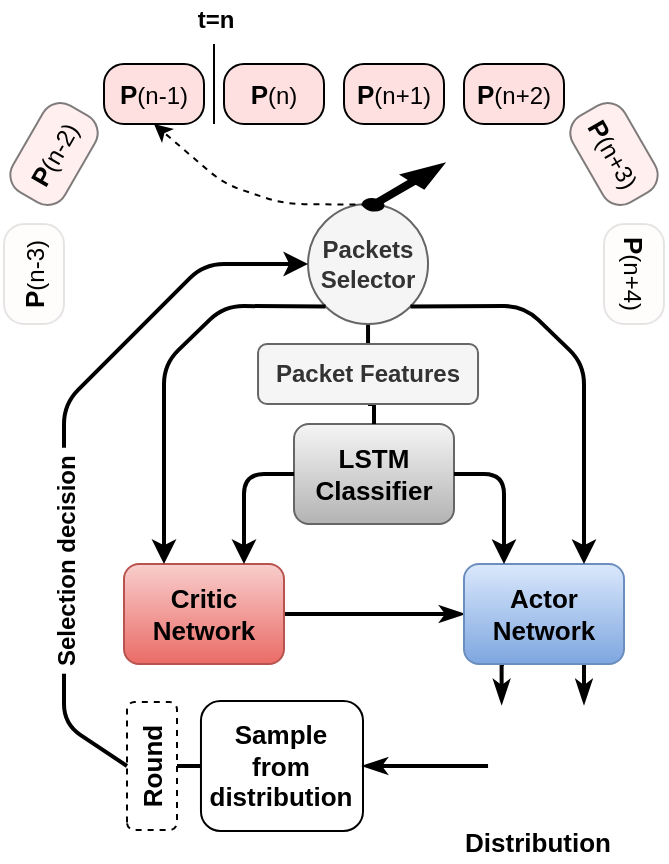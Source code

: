 <mxfile version="12.5.5" type="device"><diagram id="PpCQgsUnJBw1UmQMeTyv" name="Page-1"><mxGraphModel dx="382" dy="760" grid="1" gridSize="10" guides="1" tooltips="1" connect="1" arrows="1" fold="1" page="1" pageScale="1" pageWidth="850" pageHeight="1100" math="0" shadow="0"><root><mxCell id="0"/><mxCell id="1" parent="0"/><mxCell id="c4FkmR5IKA4SetrGUy---57" style="edgeStyle=orthogonalEdgeStyle;rounded=0;orthogonalLoop=1;jettySize=auto;html=1;exitX=1;exitY=0.5;exitDx=0;exitDy=0;entryX=0;entryY=0.5;entryDx=0;entryDy=0;startArrow=none;startFill=0;endArrow=classicThin;endFill=1;strokeWidth=2;" edge="1" parent="1" source="c4FkmR5IKA4SetrGUy---8" target="c4FkmR5IKA4SetrGUy---9"><mxGeometry relative="1" as="geometry"/></mxCell><mxCell id="c4FkmR5IKA4SetrGUy---8" value="&lt;div style=&quot;font-size: 13px&quot;&gt;&lt;b&gt;&lt;font style=&quot;font-size: 13px&quot;&gt;Critic&lt;/font&gt;&lt;/b&gt;&lt;/div&gt;&lt;div style=&quot;font-size: 13px&quot;&gt;&lt;b&gt;&lt;font style=&quot;font-size: 13px&quot;&gt;Network&lt;br&gt;&lt;/font&gt;&lt;/b&gt;&lt;/div&gt;" style="rounded=1;whiteSpace=wrap;html=1;gradientColor=#ea6b66;fillColor=#f8cecc;strokeColor=#b85450;" vertex="1" parent="1"><mxGeometry x="210" y="770" width="80" height="50" as="geometry"/></mxCell><mxCell id="c4FkmR5IKA4SetrGUy---43" style="edgeStyle=orthogonalEdgeStyle;rounded=0;orthogonalLoop=1;jettySize=auto;html=1;exitX=0.25;exitY=1;exitDx=0;exitDy=0;entryX=0.5;entryY=0;entryDx=0;entryDy=0;endArrow=classicThin;endFill=1;strokeWidth=2;" edge="1" parent="1" source="c4FkmR5IKA4SetrGUy---9"><mxGeometry relative="1" as="geometry"><mxPoint x="398.833" y="840" as="targetPoint"/></mxGeometry></mxCell><mxCell id="c4FkmR5IKA4SetrGUy---44" style="edgeStyle=orthogonalEdgeStyle;rounded=0;orthogonalLoop=1;jettySize=auto;html=1;exitX=0.75;exitY=1;exitDx=0;exitDy=0;endArrow=classicThin;endFill=1;strokeWidth=2;" edge="1" parent="1" source="c4FkmR5IKA4SetrGUy---9"><mxGeometry relative="1" as="geometry"><mxPoint x="440" y="840" as="targetPoint"/></mxGeometry></mxCell><mxCell id="c4FkmR5IKA4SetrGUy---9" value="&lt;div&gt;&lt;b&gt;&lt;font style=&quot;font-size: 13px&quot;&gt;Actor&lt;/font&gt;&lt;/b&gt;&lt;/div&gt;&lt;div&gt;&lt;b&gt;&lt;font style=&quot;font-size: 13px&quot;&gt;Network&lt;/font&gt;&lt;/b&gt;&lt;/div&gt;" style="rounded=1;whiteSpace=wrap;html=1;gradientColor=#7ea6e0;fillColor=#dae8fc;strokeColor=#6c8ebf;" vertex="1" parent="1"><mxGeometry x="380" y="770" width="80" height="50" as="geometry"/></mxCell><mxCell id="c4FkmR5IKA4SetrGUy---10" value="&lt;div style=&quot;font-size: 13px&quot;&gt;&lt;b&gt;&lt;font style=&quot;font-size: 13px&quot;&gt;LSTM&lt;/font&gt;&lt;/b&gt;&lt;/div&gt;&lt;div style=&quot;font-size: 13px&quot;&gt;&lt;b&gt;&lt;font style=&quot;font-size: 13px&quot;&gt;Classifier&lt;/font&gt;&lt;/b&gt;&lt;/div&gt;" style="rounded=1;whiteSpace=wrap;html=1;gradientColor=#b3b3b3;fillColor=#f5f5f5;strokeColor=#666666;" vertex="1" parent="1"><mxGeometry x="295" y="700" width="80" height="50" as="geometry"/></mxCell><mxCell id="c4FkmR5IKA4SetrGUy---15" value="&lt;b&gt;&lt;font style=&quot;font-size: 13px&quot;&gt;P&lt;/font&gt;&lt;/b&gt;(n-1)" style="html=1;outlineConnect=0;whiteSpace=wrap;fillColor=#FFE0E0;shape=mxgraph.archimate3.application;archiType=rounded;" vertex="1" parent="1"><mxGeometry x="200" y="520" width="50" height="30" as="geometry"/></mxCell><mxCell id="c4FkmR5IKA4SetrGUy---16" value="&lt;b&gt;&lt;font style=&quot;font-size: 13px&quot;&gt;P&lt;/font&gt;&lt;/b&gt;(n+1)" style="html=1;outlineConnect=0;whiteSpace=wrap;fillColor=#FFE0E0;shape=mxgraph.archimate3.application;archiType=rounded;" vertex="1" parent="1"><mxGeometry x="320" y="520" width="50" height="30" as="geometry"/></mxCell><mxCell id="c4FkmR5IKA4SetrGUy---19" value="&lt;b&gt;&lt;font style=&quot;font-size: 13px&quot;&gt;P&lt;/font&gt;&lt;/b&gt;(n+2)" style="html=1;outlineConnect=0;whiteSpace=wrap;fillColor=#FFE0E0;shape=mxgraph.archimate3.application;archiType=rounded;" vertex="1" parent="1"><mxGeometry x="380" y="520" width="50" height="30" as="geometry"/></mxCell><mxCell id="c4FkmR5IKA4SetrGUy---20" value="&lt;b&gt;&lt;font style=&quot;font-size: 13px&quot;&gt;P&lt;/font&gt;&lt;/b&gt;(n)" style="html=1;outlineConnect=0;whiteSpace=wrap;fillColor=#FFE0E0;shape=mxgraph.archimate3.application;archiType=rounded;" vertex="1" parent="1"><mxGeometry x="260" y="520" width="50" height="30" as="geometry"/></mxCell><mxCell id="c4FkmR5IKA4SetrGUy---22" value="&lt;b&gt;&lt;font style=&quot;font-size: 13px&quot;&gt;P&lt;/font&gt;&lt;/b&gt;(n-2)" style="html=1;outlineConnect=0;whiteSpace=wrap;fillColor=#FFE0E0;shape=mxgraph.archimate3.application;archiType=rounded;opacity=50;rotation=-60;" vertex="1" parent="1"><mxGeometry x="150" y="550" width="50" height="30" as="geometry"/></mxCell><mxCell id="c4FkmR5IKA4SetrGUy---23" value="&lt;b&gt;&lt;font style=&quot;font-size: 13px&quot;&gt;P&lt;/font&gt;&lt;/b&gt;(n-3)" style="html=1;outlineConnect=0;whiteSpace=wrap;fillColor=#FFE0E0;shape=mxgraph.archimate3.application;archiType=rounded;opacity=10;rotation=-90;" vertex="1" parent="1"><mxGeometry x="140" y="610" width="50" height="30" as="geometry"/></mxCell><mxCell id="c4FkmR5IKA4SetrGUy---24" value="&lt;b&gt;&lt;font style=&quot;font-size: 13px&quot;&gt;P&lt;/font&gt;&lt;/b&gt;(n+3)" style="html=1;outlineConnect=0;whiteSpace=wrap;fillColor=#FFE0E0;shape=mxgraph.archimate3.application;archiType=rounded;opacity=50;rotation=60;" vertex="1" parent="1"><mxGeometry x="430" y="550" width="50" height="30" as="geometry"/></mxCell><mxCell id="c4FkmR5IKA4SetrGUy---25" value="&lt;b&gt;&lt;font style=&quot;font-size: 13px&quot;&gt;P&lt;/font&gt;&lt;/b&gt;(n+4)" style="html=1;outlineConnect=0;whiteSpace=wrap;fillColor=#FFE0E0;shape=mxgraph.archimate3.application;archiType=rounded;opacity=10;rotation=90;" vertex="1" parent="1"><mxGeometry x="440" y="610" width="50" height="30" as="geometry"/></mxCell><mxCell id="c4FkmR5IKA4SetrGUy---58" style="edgeStyle=orthogonalEdgeStyle;rounded=0;orthogonalLoop=1;jettySize=auto;html=1;exitX=0.5;exitY=1;exitDx=0;exitDy=0;entryX=0.5;entryY=0;entryDx=0;entryDy=0;startArrow=none;startFill=0;endArrow=none;endFill=0;strokeWidth=2;" edge="1" parent="1" source="c4FkmR5IKA4SetrGUy---29" target="c4FkmR5IKA4SetrGUy---35"><mxGeometry relative="1" as="geometry"/></mxCell><mxCell id="c4FkmR5IKA4SetrGUy---29" value="&lt;div&gt;&lt;b&gt;Packets&lt;br&gt;&lt;/b&gt;&lt;/div&gt;&lt;div&gt;&lt;b&gt;Selector&lt;/b&gt;&lt;/div&gt;" style="ellipse;whiteSpace=wrap;html=1;aspect=fixed;fillColor=#f5f5f5;strokeColor=#666666;fontColor=#333333;" vertex="1" parent="1"><mxGeometry x="302.02" y="590" width="60" height="60" as="geometry"/></mxCell><mxCell id="c4FkmR5IKA4SetrGUy---37" style="edgeStyle=orthogonalEdgeStyle;rounded=0;orthogonalLoop=1;jettySize=auto;html=1;exitX=0.5;exitY=1;exitDx=0;exitDy=0;entryX=0.5;entryY=0;entryDx=0;entryDy=0;endArrow=none;endFill=0;strokeWidth=2;" edge="1" parent="1" source="c4FkmR5IKA4SetrGUy---35" target="c4FkmR5IKA4SetrGUy---10"><mxGeometry relative="1" as="geometry"/></mxCell><mxCell id="c4FkmR5IKA4SetrGUy---35" value="&lt;b&gt;Packet Features&lt;/b&gt;" style="rounded=1;whiteSpace=wrap;html=1;fillColor=#f5f5f5;strokeColor=#666666;fontColor=#333333;" vertex="1" parent="1"><mxGeometry x="277.02" y="660" width="110" height="30" as="geometry"/></mxCell><mxCell id="c4FkmR5IKA4SetrGUy---88" style="edgeStyle=orthogonalEdgeStyle;rounded=0;orthogonalLoop=1;jettySize=auto;html=1;exitX=0.5;exitY=1;exitDx=0;exitDy=0;entryX=0;entryY=0.5;entryDx=0;entryDy=0;startArrow=none;startFill=0;endArrow=none;endFill=0;strokeWidth=2;" edge="1" parent="1" source="c4FkmR5IKA4SetrGUy---51" target="c4FkmR5IKA4SetrGUy---77"><mxGeometry relative="1" as="geometry"/></mxCell><mxCell id="c4FkmR5IKA4SetrGUy---51" value="&lt;font style=&quot;font-size: 13px&quot;&gt;&lt;b&gt;Round&lt;/b&gt;&lt;/font&gt;" style="rounded=1;whiteSpace=wrap;html=1;rotation=-90;dashed=1;" vertex="1" parent="1"><mxGeometry x="192" y="858.5" width="64" height="25" as="geometry"/></mxCell><mxCell id="c4FkmR5IKA4SetrGUy---62" value="" style="verticalLabelPosition=bottom;html=1;verticalAlign=top;strokeWidth=1;align=center;outlineConnect=0;dashed=0;outlineConnect=0;shape=mxgraph.aws3d.arrowNE;fillColor=#000000;aspect=fixed;" vertex="1" parent="1"><mxGeometry x="329.5" y="570" width="40.25" height="23" as="geometry"/></mxCell><mxCell id="c4FkmR5IKA4SetrGUy---65" value="" style="endArrow=none;html=1;" edge="1" parent="1"><mxGeometry width="50" height="50" relative="1" as="geometry"><mxPoint x="255" y="550" as="sourcePoint"/><mxPoint x="255" y="510" as="targetPoint"/></mxGeometry></mxCell><mxCell id="c4FkmR5IKA4SetrGUy---67" value="" style="endArrow=classic;html=1;entryX=0;entryY=0.5;entryDx=0;entryDy=0;strokeWidth=2;exitX=0.5;exitY=0;exitDx=0;exitDy=0;" edge="1" parent="1" source="c4FkmR5IKA4SetrGUy---51" target="c4FkmR5IKA4SetrGUy---29"><mxGeometry width="50" height="50" relative="1" as="geometry"><mxPoint x="190" y="908" as="sourcePoint"/><mxPoint x="200" y="890" as="targetPoint"/><Array as="points"><mxPoint x="180" y="850"/><mxPoint x="180" y="690"/><mxPoint x="250" y="620"/></Array></mxGeometry></mxCell><mxCell id="c4FkmR5IKA4SetrGUy---72" value="&lt;b&gt;&amp;nbsp;Selection decision&amp;nbsp; &lt;br&gt;&lt;/b&gt;" style="text;html=1;align=center;verticalAlign=middle;resizable=0;points=[];labelBackgroundColor=#ffffff;rotation=-90;" vertex="1" connectable="0" parent="c4FkmR5IKA4SetrGUy---67"><mxGeometry x="0.032" y="-1" relative="1" as="geometry"><mxPoint y="61" as="offset"/></mxGeometry></mxCell><mxCell id="c4FkmR5IKA4SetrGUy---69" value="&lt;b&gt;t=n&lt;/b&gt;" style="text;html=1;strokeColor=none;fillColor=none;align=center;verticalAlign=middle;whiteSpace=wrap;rounded=0;opacity=60;" vertex="1" parent="1"><mxGeometry x="236" y="488" width="40" height="20" as="geometry"/></mxCell><mxCell id="c4FkmR5IKA4SetrGUy---73" value="" style="endArrow=classic;html=1;exitX=0;exitY=0.5;exitDx=0;exitDy=0;entryX=0.75;entryY=0;entryDx=0;entryDy=0;strokeWidth=2;" edge="1" parent="1" source="c4FkmR5IKA4SetrGUy---10" target="c4FkmR5IKA4SetrGUy---8"><mxGeometry width="50" height="50" relative="1" as="geometry"><mxPoint x="120" y="1030" as="sourcePoint"/><mxPoint x="170" y="980" as="targetPoint"/><Array as="points"><mxPoint x="270" y="725"/></Array></mxGeometry></mxCell><mxCell id="c4FkmR5IKA4SetrGUy---74" value="" style="endArrow=classic;html=1;exitX=1;exitY=0.5;exitDx=0;exitDy=0;entryX=0.25;entryY=0;entryDx=0;entryDy=0;strokeWidth=2;" edge="1" parent="1" source="c4FkmR5IKA4SetrGUy---10" target="c4FkmR5IKA4SetrGUy---9"><mxGeometry width="50" height="50" relative="1" as="geometry"><mxPoint x="460" y="750" as="sourcePoint"/><mxPoint x="510" y="700" as="targetPoint"/><Array as="points"><mxPoint x="400" y="725"/></Array></mxGeometry></mxCell><mxCell id="c4FkmR5IKA4SetrGUy---75" value="" style="endArrow=classic;html=1;entryX=0.5;entryY=1;entryDx=0;entryDy=0;entryPerimeter=0;exitX=0.055;exitY=0.885;exitDx=0;exitDy=0;exitPerimeter=0;dashed=1;" edge="1" parent="1" source="c4FkmR5IKA4SetrGUy---62" target="c4FkmR5IKA4SetrGUy---15"><mxGeometry width="50" height="50" relative="1" as="geometry"><mxPoint x="170" y="1030" as="sourcePoint"/><mxPoint x="220" y="980" as="targetPoint"/><Array as="points"><mxPoint x="290" y="590"/><mxPoint x="260" y="580"/></Array></mxGeometry></mxCell><mxCell id="c4FkmR5IKA4SetrGUy---77" value="&lt;div&gt;&lt;font size=&quot;1&quot;&gt;&lt;b style=&quot;font-size: 13px&quot;&gt;Sample&lt;/b&gt;&lt;/font&gt;&lt;/div&gt;&lt;div&gt;&lt;font size=&quot;1&quot;&gt;&lt;b style=&quot;font-size: 13px&quot;&gt; from distribution&lt;/b&gt;&lt;/font&gt;&lt;/div&gt;" style="rounded=1;whiteSpace=wrap;html=1;" vertex="1" parent="1"><mxGeometry x="248.48" y="838.5" width="81.02" height="65" as="geometry"/></mxCell><mxCell id="c4FkmR5IKA4SetrGUy---86" style="edgeStyle=orthogonalEdgeStyle;rounded=0;orthogonalLoop=1;jettySize=auto;html=1;exitX=0;exitY=0.5;exitDx=0;exitDy=0;entryX=1;entryY=0.5;entryDx=0;entryDy=0;startArrow=none;startFill=0;endArrow=classicThin;endFill=1;strokeWidth=2;" edge="1" parent="1" source="c4FkmR5IKA4SetrGUy---81" target="c4FkmR5IKA4SetrGUy---77"><mxGeometry relative="1" as="geometry"/></mxCell><mxCell id="c4FkmR5IKA4SetrGUy---81" value="" style="shape=image;html=1;verticalAlign=top;verticalLabelPosition=bottom;labelBackgroundColor=#ffffff;imageAspect=0;aspect=fixed;image=https://cdn0.iconfinder.com/data/icons/fatcow/32/layer_histogram.png;fillColor=#DDEBFF;gradientColor=#8BB7F7;" vertex="1" parent="1"><mxGeometry x="392.02" y="842" width="58" height="58" as="geometry"/></mxCell><mxCell id="c4FkmR5IKA4SetrGUy---82" value="&lt;b&gt;&lt;font style=&quot;font-size: 13px&quot;&gt;Distribution&lt;/font&gt;&lt;/b&gt;" style="text;html=1;strokeColor=none;fillColor=none;align=center;verticalAlign=middle;whiteSpace=wrap;rounded=0;opacity=60;" vertex="1" parent="1"><mxGeometry x="397" y="899" width="40" height="20" as="geometry"/></mxCell><mxCell id="c4FkmR5IKA4SetrGUy---89" value="" style="endArrow=classic;html=1;strokeWidth=2;exitX=0;exitY=1;exitDx=0;exitDy=0;entryX=0.25;entryY=0;entryDx=0;entryDy=0;" edge="1" parent="1" source="c4FkmR5IKA4SetrGUy---29" target="c4FkmR5IKA4SetrGUy---8"><mxGeometry width="50" height="50" relative="1" as="geometry"><mxPoint x="170" y="990" as="sourcePoint"/><mxPoint x="220" y="940" as="targetPoint"/><Array as="points"><mxPoint x="260" y="641"/><mxPoint x="230" y="670"/></Array></mxGeometry></mxCell><mxCell id="c4FkmR5IKA4SetrGUy---90" value="" style="endArrow=classic;html=1;strokeWidth=2;exitX=1;exitY=1;exitDx=0;exitDy=0;entryX=0.75;entryY=0;entryDx=0;entryDy=0;" edge="1" parent="1" source="c4FkmR5IKA4SetrGUy---29" target="c4FkmR5IKA4SetrGUy---9"><mxGeometry width="50" height="50" relative="1" as="geometry"><mxPoint x="510" y="750" as="sourcePoint"/><mxPoint x="560" y="700" as="targetPoint"/><Array as="points"><mxPoint x="410" y="641"/><mxPoint x="440" y="670"/></Array></mxGeometry></mxCell></root></mxGraphModel></diagram></mxfile>